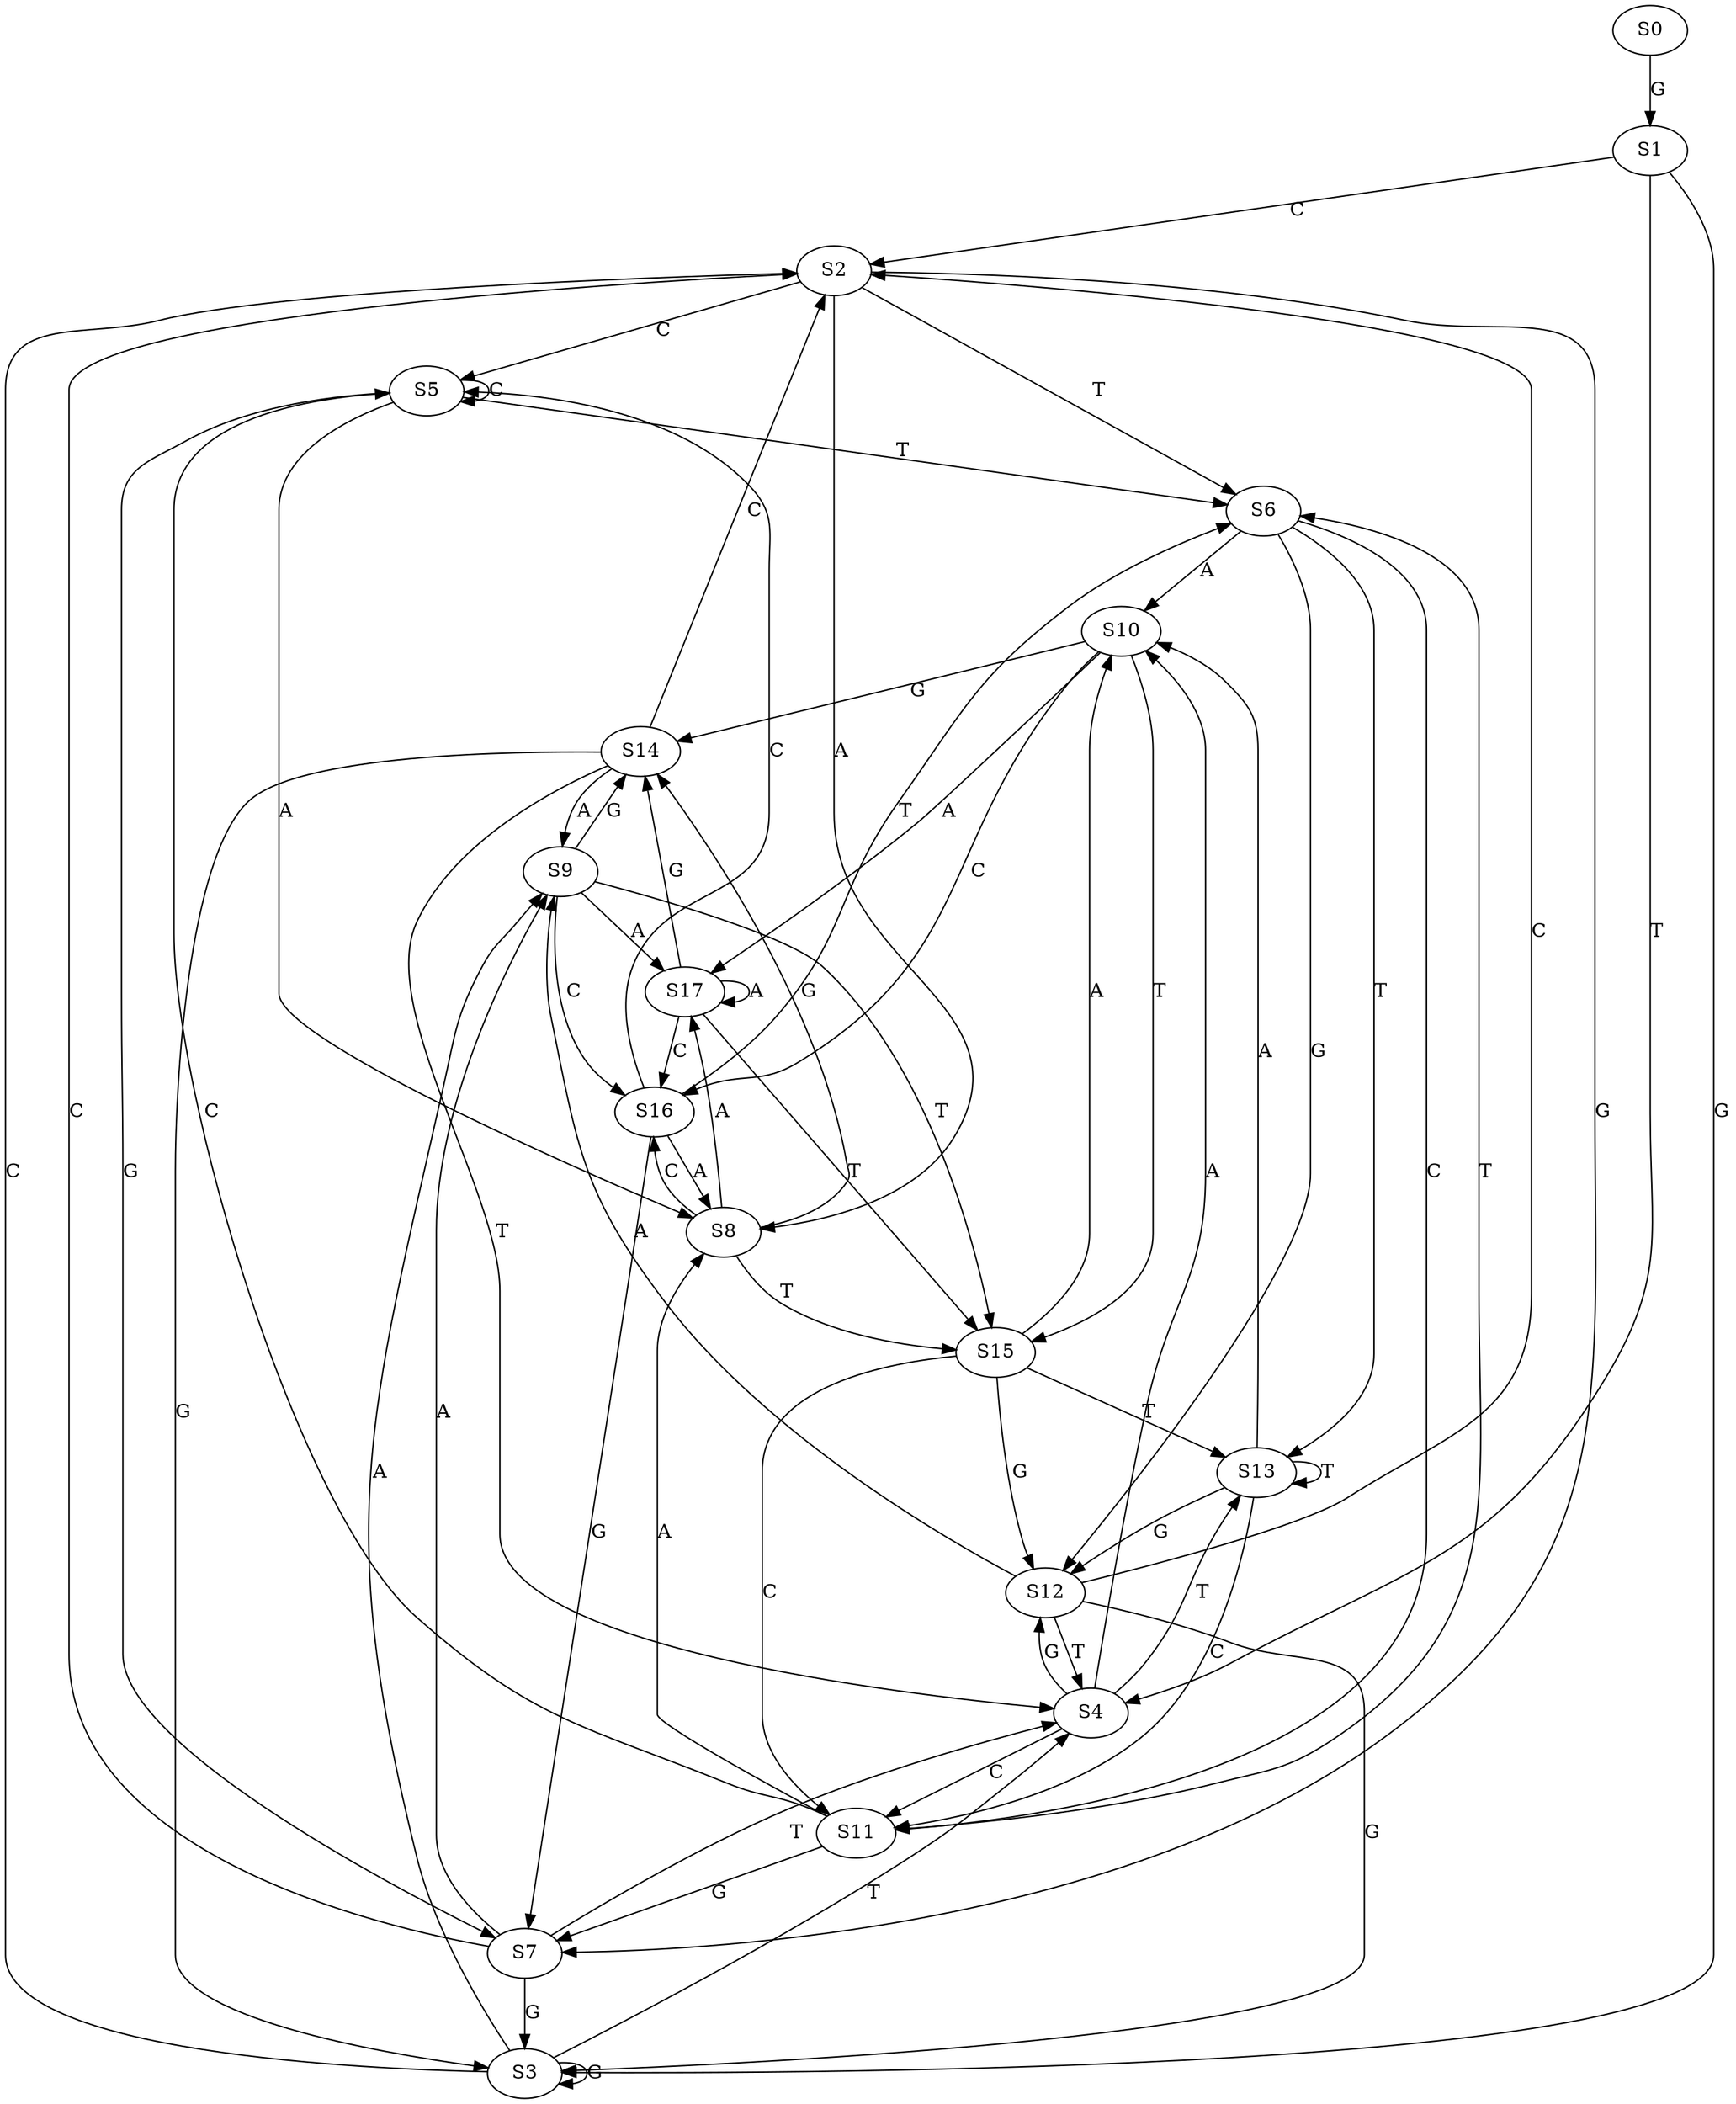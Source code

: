 strict digraph  {
	S0 -> S1 [ label = G ];
	S1 -> S2 [ label = C ];
	S1 -> S3 [ label = G ];
	S1 -> S4 [ label = T ];
	S2 -> S5 [ label = C ];
	S2 -> S6 [ label = T ];
	S2 -> S7 [ label = G ];
	S2 -> S8 [ label = A ];
	S3 -> S9 [ label = A ];
	S3 -> S4 [ label = T ];
	S3 -> S3 [ label = G ];
	S3 -> S2 [ label = C ];
	S4 -> S10 [ label = A ];
	S4 -> S11 [ label = C ];
	S4 -> S12 [ label = G ];
	S4 -> S13 [ label = T ];
	S5 -> S7 [ label = G ];
	S5 -> S5 [ label = C ];
	S5 -> S8 [ label = A ];
	S5 -> S6 [ label = T ];
	S6 -> S12 [ label = G ];
	S6 -> S11 [ label = C ];
	S6 -> S10 [ label = A ];
	S6 -> S13 [ label = T ];
	S7 -> S3 [ label = G ];
	S7 -> S4 [ label = T ];
	S7 -> S9 [ label = A ];
	S7 -> S2 [ label = C ];
	S8 -> S14 [ label = G ];
	S8 -> S15 [ label = T ];
	S8 -> S16 [ label = C ];
	S8 -> S17 [ label = A ];
	S9 -> S14 [ label = G ];
	S9 -> S17 [ label = A ];
	S9 -> S16 [ label = C ];
	S9 -> S15 [ label = T ];
	S10 -> S14 [ label = G ];
	S10 -> S15 [ label = T ];
	S10 -> S17 [ label = A ];
	S10 -> S16 [ label = C ];
	S11 -> S6 [ label = T ];
	S11 -> S7 [ label = G ];
	S11 -> S5 [ label = C ];
	S11 -> S8 [ label = A ];
	S12 -> S9 [ label = A ];
	S12 -> S4 [ label = T ];
	S12 -> S2 [ label = C ];
	S12 -> S3 [ label = G ];
	S13 -> S11 [ label = C ];
	S13 -> S12 [ label = G ];
	S13 -> S10 [ label = A ];
	S13 -> S13 [ label = T ];
	S14 -> S4 [ label = T ];
	S14 -> S3 [ label = G ];
	S14 -> S9 [ label = A ];
	S14 -> S2 [ label = C ];
	S15 -> S10 [ label = A ];
	S15 -> S11 [ label = C ];
	S15 -> S13 [ label = T ];
	S15 -> S12 [ label = G ];
	S16 -> S8 [ label = A ];
	S16 -> S6 [ label = T ];
	S16 -> S5 [ label = C ];
	S16 -> S7 [ label = G ];
	S17 -> S15 [ label = T ];
	S17 -> S16 [ label = C ];
	S17 -> S14 [ label = G ];
	S17 -> S17 [ label = A ];
}
